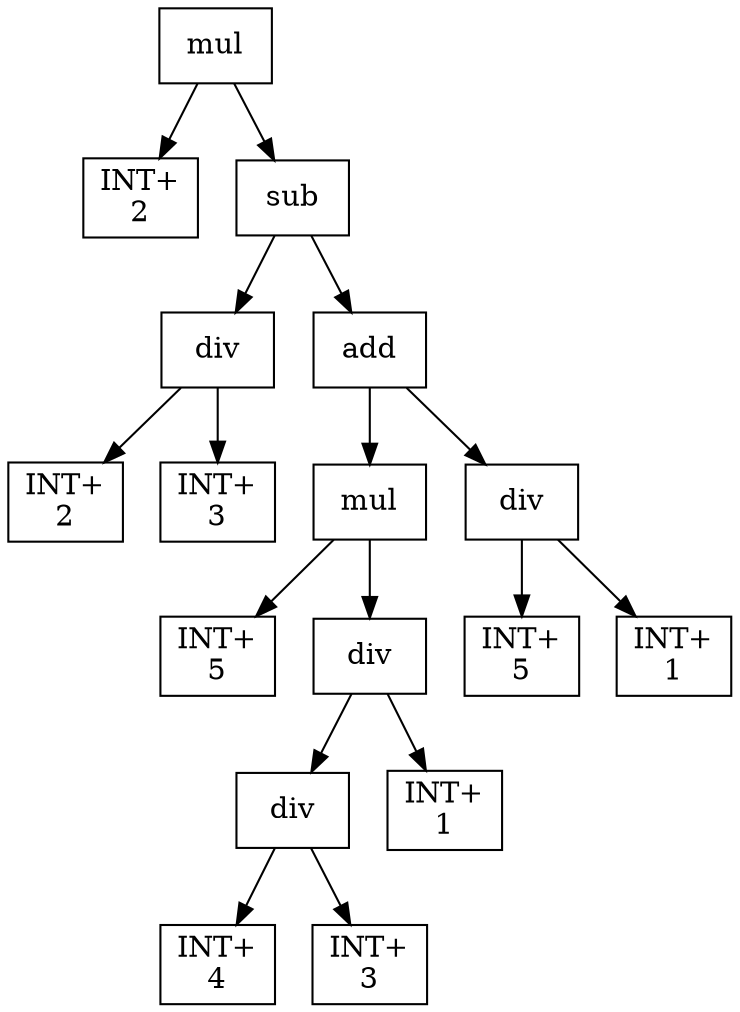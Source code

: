 digraph expr {
  node [shape=box];
  n1 [label="mul"];
  n2 [label="INT+\n2"];
  n3 [label="sub"];
  n4 [label="div"];
  n5 [label="INT+\n2"];
  n6 [label="INT+\n3"];
  n4 -> n5;
  n4 -> n6;
  n7 [label="add"];
  n8 [label="mul"];
  n9 [label="INT+\n5"];
  n10 [label="div"];
  n11 [label="div"];
  n12 [label="INT+\n4"];
  n13 [label="INT+\n3"];
  n11 -> n12;
  n11 -> n13;
  n14 [label="INT+\n1"];
  n10 -> n11;
  n10 -> n14;
  n8 -> n9;
  n8 -> n10;
  n15 [label="div"];
  n16 [label="INT+\n5"];
  n17 [label="INT+\n1"];
  n15 -> n16;
  n15 -> n17;
  n7 -> n8;
  n7 -> n15;
  n3 -> n4;
  n3 -> n7;
  n1 -> n2;
  n1 -> n3;
}